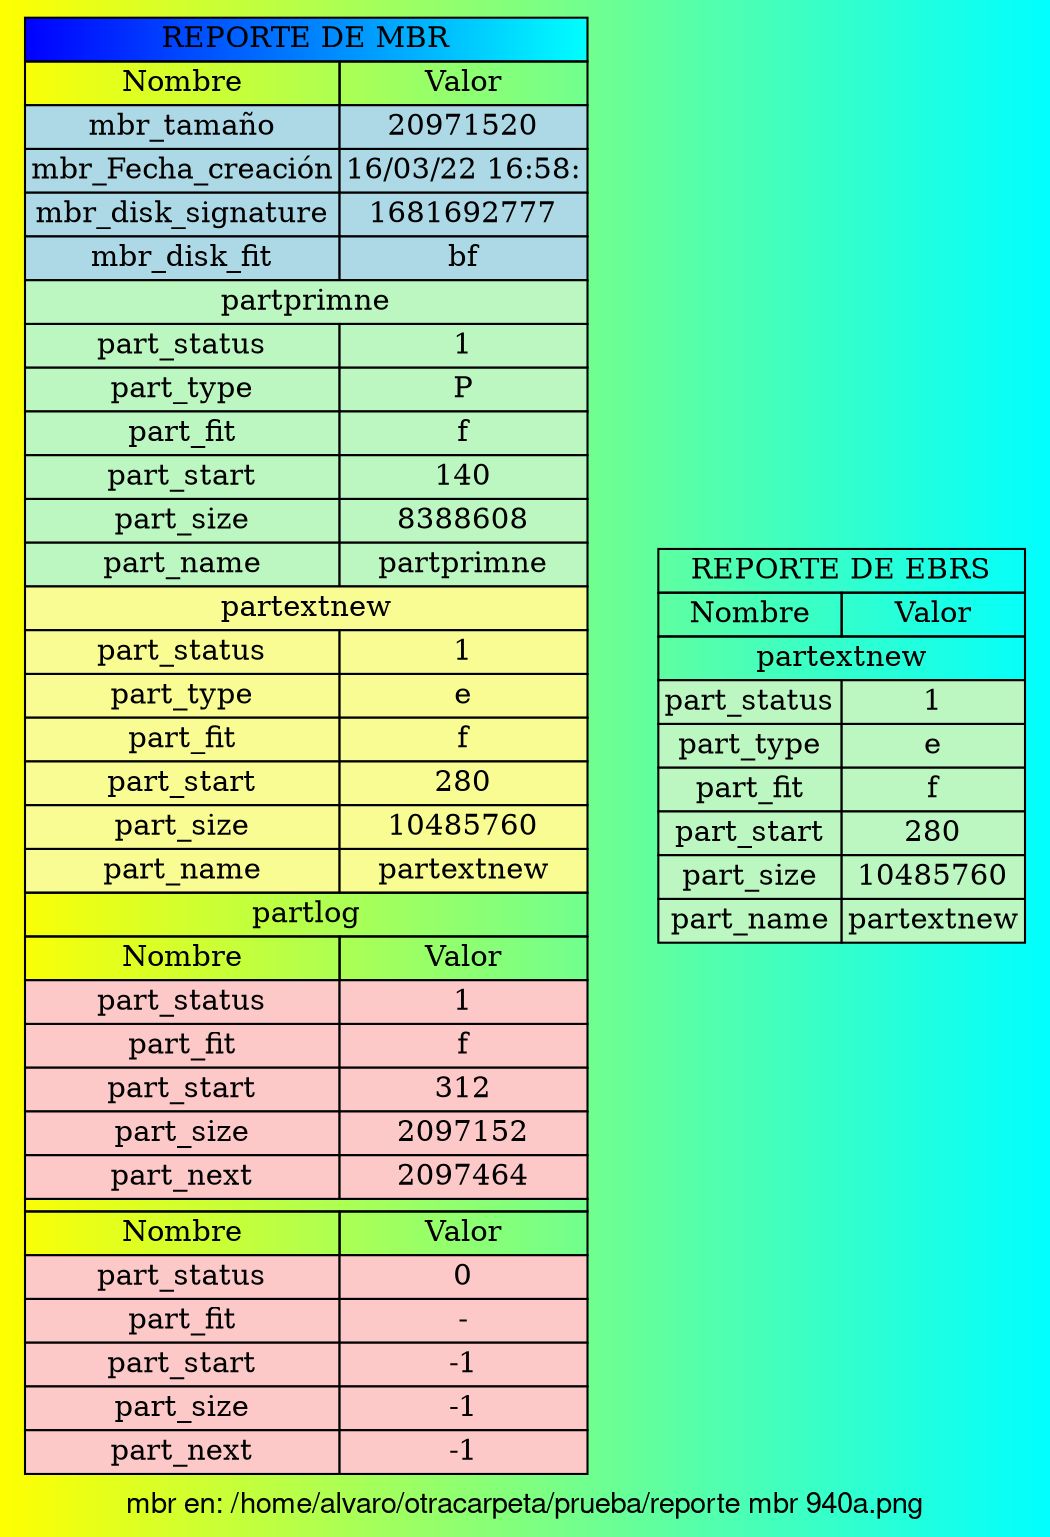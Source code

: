 digraph migraph{
     bgcolor="yellow:cyan"     gradientangle=0    label="mbr en: /home/alvaro/otracarpeta/prueba/reporte mbr 940a.png"    fontcolor="black"    fontname="Helvetica,Arial,sans-serif"

tbl [
shape=plaintext
 label=<
<table border='0' cellborder='1' cellspacing='0'>
<tr><td colspan="3" bgcolor="blue:cyan">REPORTE DE MBR</td></tr>
<th><td>Nombre</td><td>Valor</td></th>
<tr><td bgcolor="lightblue">mbr_tamaño</td><td bgcolor="lightblue">20971520</td></tr>
<tr><td bgcolor="lightblue">mbr_Fecha_creación</td><td bgcolor="lightblue">16/03/22 16:58:</td></tr>
<tr><td bgcolor="lightblue">mbr_disk_signature</td><td bgcolor="lightblue">1681692777</td></tr>
<tr><td bgcolor="lightblue">mbr_disk_fit</td><td bgcolor="lightblue">bf</td></tr>
<tr><td colspan="2" bgcolor="#bcf7c1">partprimne</td></tr>
<tr><td bgcolor="#bcf7c1">part_status</td><td bgcolor="#bcf7c1">1</td></tr>
<tr><td bgcolor="#bcf7c1">part_type</td><td bgcolor="#bcf7c1">P</td></tr>
<tr><td bgcolor="#bcf7c1">part_fit</td><td bgcolor="#bcf7c1">f</td></tr>
<tr><td bgcolor="#bcf7c1">part_start</td><td bgcolor="#bcf7c1">140</td></tr>
<tr><td bgcolor="#bcf7c1">part_size</td><td bgcolor="#bcf7c1">8388608</td></tr>
<tr><td bgcolor="#bcf7c1">part_name</td><td bgcolor="#bcf7c1">partprimne</td></tr>
<tr><td colspan="2" bgcolor="#f8fc92">partextnew</td></tr>
<tr><td bgcolor="#f8fc92">part_status</td><td bgcolor="#f8fc92">1</td></tr>
<tr><td bgcolor="#f8fc92">part_type</td><td bgcolor="#f8fc92">e</td></tr>
<tr><td bgcolor="#f8fc92">part_fit</td><td bgcolor="#f8fc92">f</td></tr>
<tr><td bgcolor="#f8fc92">part_start</td><td bgcolor="#f8fc92">280</td></tr>
<tr><td bgcolor="#f8fc92">part_size</td><td bgcolor="#f8fc92">10485760</td></tr>
<tr><td bgcolor="#f8fc92">part_name</td><td bgcolor="#f8fc92">partextnew</td></tr>
<tr><td colspan="3">partlog</td></tr>
<th><td>Nombre</td><td>Valor</td></th>
<tr><td bgcolor="#fcc8c8">part_status</td><td bgcolor="#fcc8c8">1</td></tr>
<tr><td bgcolor="#fcc8c8">part_fit</td><td bgcolor="#fcc8c8">f</td></tr>
<tr><td bgcolor="#fcc8c8">part_start</td><td bgcolor="#fcc8c8">312</td></tr>
<tr><td bgcolor="#fcc8c8">part_size</td><td bgcolor="#fcc8c8">2097152</td></tr>
<tr><td bgcolor="#fcc8c8">part_next</td><td bgcolor="#fcc8c8">2097464</td></tr>
<tr><td colspan="3"></td></tr>
<th><td>Nombre</td><td>Valor</td></th>
<tr><td bgcolor="#fcc8c8">part_status</td><td bgcolor="#fcc8c8">0</td></tr>
<tr><td bgcolor="#fcc8c8">part_fit</td><td bgcolor="#fcc8c8">-</td></tr>
<tr><td bgcolor="#fcc8c8">part_start</td><td bgcolor="#fcc8c8">-1</td></tr>
<tr><td bgcolor="#fcc8c8">part_size</td><td bgcolor="#fcc8c8">-1</td></tr>
<tr><td bgcolor="#fcc8c8">part_next</td><td bgcolor="#fcc8c8">-1</td></tr>
</table>
>];



tbl3 [
shape=plaintext
 label=<
<table border='0' cellborder='1' cellspacing='0'>
<tr><td colspan="3">REPORTE DE EBRS</td></tr>
<th><td>Nombre</td><td>Valor</td></th>
<tr><td colspan="3">partextnew</td></tr>
<tr><td bgcolor="#bcf7c1">part_status</td><td bgcolor="#bcf7c1">1</td></tr>
<tr><td bgcolor="#bcf7c1">part_type</td><td bgcolor="#bcf7c1">e</td></tr>
<tr><td bgcolor="#bcf7c1">part_fit</td><td bgcolor="#bcf7c1">f</td></tr>
<tr><td bgcolor="#bcf7c1">part_start</td><td bgcolor="#bcf7c1">280</td></tr>
<tr><td bgcolor="#bcf7c1">part_size</td><td bgcolor="#bcf7c1">10485760</td></tr>
<tr><td bgcolor="#bcf7c1">part_name</td><td bgcolor="#bcf7c1">partextnew</td></tr>
</table>
>];
}
